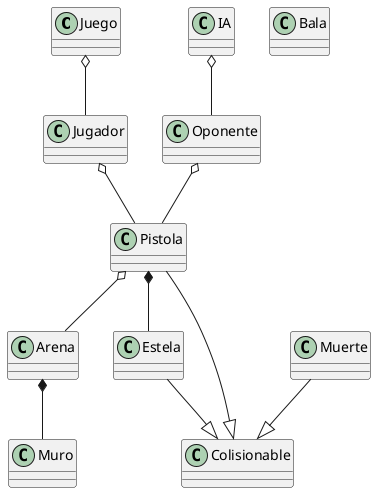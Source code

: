 @startuml Stickman

class Juego
class Jugador
class IA
class Pistola
class Arena
class Oponente
class Muro
class Bala
class Estela
class Muerte

Pistola o-- Arena
Jugador o-- Pistola
Oponente o-- Pistola

Juego o-- Jugador
IA o-- Oponente

Pistola *-- Estela
Arena *-- Muro

Pistola --|> Colisionable
Muerte --|> Colisionable
Estela --|> Colisionable


@enduml
